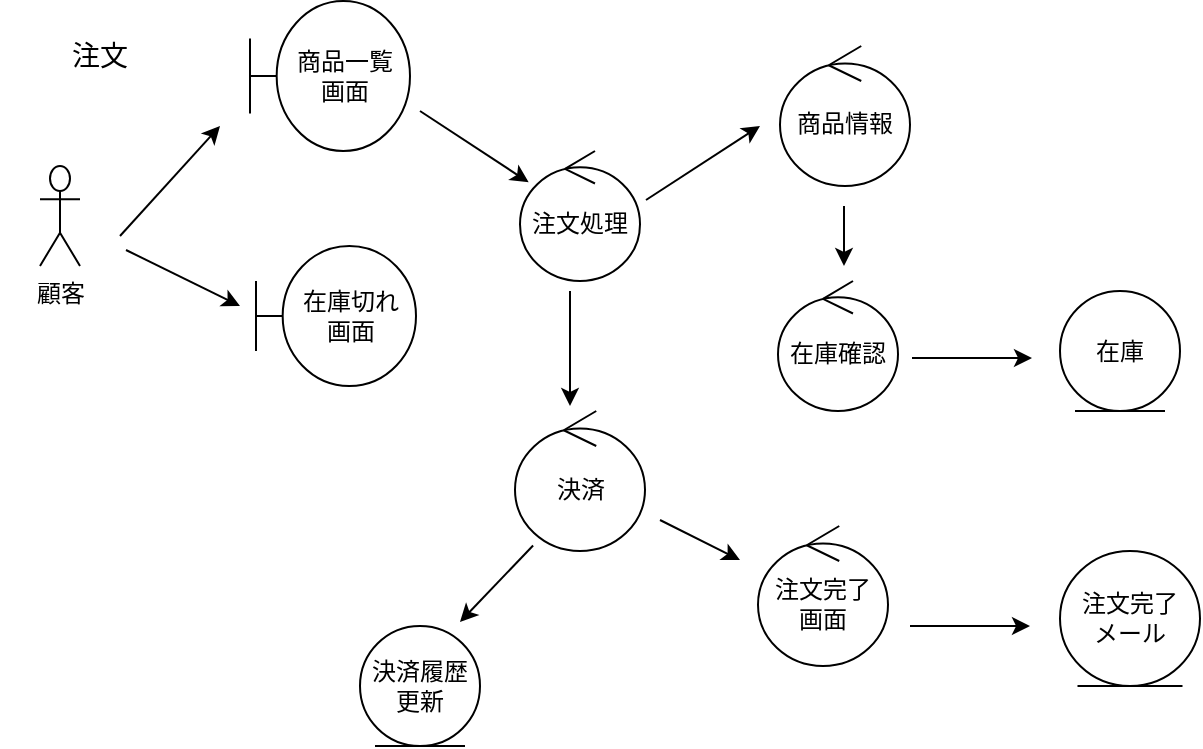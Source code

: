 <mxfile version="28.2.5">
  <diagram id="XHqLqcKO_fTB_mFIfrnn" name="ページ1">
    <mxGraphModel dx="1017" dy="460" grid="1" gridSize="10" guides="1" tooltips="1" connect="1" arrows="1" fold="1" page="1" pageScale="1" pageWidth="827" pageHeight="1169" math="0" shadow="0">
      <root>
        <mxCell id="0" />
        <mxCell id="1" parent="0" />
        <mxCell id="1O45xAP05xLjA7RiFZZU-2" value="顧客" style="shape=umlActor;verticalLabelPosition=bottom;verticalAlign=top;html=1;outlineConnect=0;" parent="1" vertex="1">
          <mxGeometry x="50" y="130" width="20" height="50" as="geometry" />
        </mxCell>
        <mxCell id="1O45xAP05xLjA7RiFZZU-4" value="注文処理" style="ellipse;shape=umlControl;whiteSpace=wrap;html=1;" parent="1" vertex="1">
          <mxGeometry x="290" y="122.5" width="60" height="65" as="geometry" />
        </mxCell>
        <mxCell id="1O45xAP05xLjA7RiFZZU-6" value="商品情報" style="ellipse;shape=umlControl;whiteSpace=wrap;html=1;" parent="1" vertex="1">
          <mxGeometry x="420" y="70" width="65" height="70" as="geometry" />
        </mxCell>
        <mxCell id="1O45xAP05xLjA7RiFZZU-10" value="" style="endArrow=classic;html=1;rounded=0;" parent="1" edge="1">
          <mxGeometry width="50" height="50" relative="1" as="geometry">
            <mxPoint x="90" y="165" as="sourcePoint" />
            <mxPoint x="140" y="110" as="targetPoint" />
          </mxGeometry>
        </mxCell>
        <mxCell id="1O45xAP05xLjA7RiFZZU-14" value="" style="endArrow=classic;html=1;rounded=0;" parent="1" target="1O45xAP05xLjA7RiFZZU-4" edge="1">
          <mxGeometry width="50" height="50" relative="1" as="geometry">
            <mxPoint x="240" y="102.5" as="sourcePoint" />
            <mxPoint x="290" y="52.5" as="targetPoint" />
          </mxGeometry>
        </mxCell>
        <mxCell id="1O45xAP05xLjA7RiFZZU-15" value="" style="endArrow=classic;html=1;rounded=0;" parent="1" edge="1">
          <mxGeometry width="50" height="50" relative="1" as="geometry">
            <mxPoint x="353" y="147" as="sourcePoint" />
            <mxPoint x="410" y="110" as="targetPoint" />
          </mxGeometry>
        </mxCell>
        <mxCell id="1O45xAP05xLjA7RiFZZU-16" value="" style="endArrow=classic;html=1;rounded=0;" parent="1" edge="1">
          <mxGeometry width="50" height="50" relative="1" as="geometry">
            <mxPoint x="452" y="150" as="sourcePoint" />
            <mxPoint x="452" y="180" as="targetPoint" />
          </mxGeometry>
        </mxCell>
        <mxCell id="1O45xAP05xLjA7RiFZZU-17" value="" style="endArrow=classic;html=1;rounded=0;" parent="1" edge="1">
          <mxGeometry width="50" height="50" relative="1" as="geometry">
            <mxPoint x="315" y="192.5" as="sourcePoint" />
            <mxPoint x="315" y="250" as="targetPoint" />
          </mxGeometry>
        </mxCell>
        <mxCell id="1O45xAP05xLjA7RiFZZU-18" value="" style="endArrow=classic;html=1;rounded=0;" parent="1" edge="1">
          <mxGeometry width="50" height="50" relative="1" as="geometry">
            <mxPoint x="486" y="226" as="sourcePoint" />
            <mxPoint x="546" y="226" as="targetPoint" />
          </mxGeometry>
        </mxCell>
        <mxCell id="1O45xAP05xLjA7RiFZZU-19" value="在庫切れ&lt;div&gt;画面&lt;/div&gt;" style="shape=umlBoundary;whiteSpace=wrap;html=1;" parent="1" vertex="1">
          <mxGeometry x="158" y="170" width="80" height="70" as="geometry" />
        </mxCell>
        <mxCell id="1O45xAP05xLjA7RiFZZU-20" value="" style="endArrow=classic;html=1;rounded=0;" parent="1" edge="1">
          <mxGeometry width="50" height="50" relative="1" as="geometry">
            <mxPoint x="93" y="172" as="sourcePoint" />
            <mxPoint x="150" y="200" as="targetPoint" />
          </mxGeometry>
        </mxCell>
        <mxCell id="1O45xAP05xLjA7RiFZZU-21" value="&lt;font style=&quot;font-size: 14px;&quot;&gt;注文&lt;/font&gt;" style="text;html=1;align=center;verticalAlign=middle;whiteSpace=wrap;rounded=0;" parent="1" vertex="1">
          <mxGeometry x="30" y="60" width="100" height="30" as="geometry" />
        </mxCell>
        <mxCell id="wZc3LeE7F75nD31pEBNw-1" value="商品一覧&lt;div&gt;画面&lt;/div&gt;" style="shape=umlBoundary;whiteSpace=wrap;html=1;" vertex="1" parent="1">
          <mxGeometry x="155" y="47.5" width="80" height="75" as="geometry" />
        </mxCell>
        <mxCell id="wZc3LeE7F75nD31pEBNw-2" value="在庫" style="ellipse;shape=umlEntity;whiteSpace=wrap;html=1;" vertex="1" parent="1">
          <mxGeometry x="560" y="192.5" width="60" height="60" as="geometry" />
        </mxCell>
        <mxCell id="wZc3LeE7F75nD31pEBNw-3" value="在庫確認" style="ellipse;shape=umlControl;whiteSpace=wrap;html=1;" vertex="1" parent="1">
          <mxGeometry x="419" y="187.5" width="60" height="65" as="geometry" />
        </mxCell>
        <mxCell id="wZc3LeE7F75nD31pEBNw-4" value="決済" style="ellipse;shape=umlControl;whiteSpace=wrap;html=1;" vertex="1" parent="1">
          <mxGeometry x="287.5" y="252.5" width="65" height="70" as="geometry" />
        </mxCell>
        <mxCell id="wZc3LeE7F75nD31pEBNw-5" value="" style="endArrow=classic;html=1;rounded=0;" edge="1" parent="1">
          <mxGeometry width="50" height="50" relative="1" as="geometry">
            <mxPoint x="360" y="307" as="sourcePoint" />
            <mxPoint x="400" y="327" as="targetPoint" />
          </mxGeometry>
        </mxCell>
        <mxCell id="wZc3LeE7F75nD31pEBNw-6" value="注文完了&lt;div&gt;画面&lt;/div&gt;" style="ellipse;shape=umlControl;whiteSpace=wrap;html=1;" vertex="1" parent="1">
          <mxGeometry x="409" y="310" width="65" height="70" as="geometry" />
        </mxCell>
        <mxCell id="wZc3LeE7F75nD31pEBNw-8" value="" style="endArrow=classic;html=1;rounded=0;" edge="1" parent="1">
          <mxGeometry width="50" height="50" relative="1" as="geometry">
            <mxPoint x="296.549" y="319.732" as="sourcePoint" />
            <mxPoint x="260" y="358" as="targetPoint" />
          </mxGeometry>
        </mxCell>
        <mxCell id="wZc3LeE7F75nD31pEBNw-9" value="決済履歴更新" style="ellipse;shape=umlEntity;whiteSpace=wrap;html=1;" vertex="1" parent="1">
          <mxGeometry x="210" y="360" width="60" height="60" as="geometry" />
        </mxCell>
        <mxCell id="wZc3LeE7F75nD31pEBNw-10" value="注文完了&lt;div&gt;メール&lt;/div&gt;" style="ellipse;shape=umlEntity;whiteSpace=wrap;html=1;" vertex="1" parent="1">
          <mxGeometry x="560" y="322.5" width="70" height="67.5" as="geometry" />
        </mxCell>
        <mxCell id="wZc3LeE7F75nD31pEBNw-11" value="" style="endArrow=classic;html=1;rounded=0;" edge="1" parent="1">
          <mxGeometry width="50" height="50" relative="1" as="geometry">
            <mxPoint x="485" y="360" as="sourcePoint" />
            <mxPoint x="545" y="360" as="targetPoint" />
          </mxGeometry>
        </mxCell>
      </root>
    </mxGraphModel>
  </diagram>
</mxfile>
